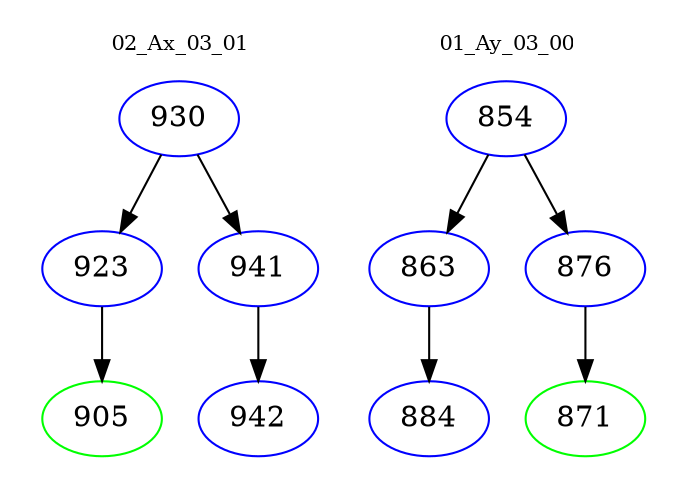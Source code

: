 digraph{
subgraph cluster_0 {
color = white
label = "02_Ax_03_01";
fontsize=10;
T0_930 [label="930", color="blue"]
T0_930 -> T0_923 [color="black"]
T0_923 [label="923", color="blue"]
T0_923 -> T0_905 [color="black"]
T0_905 [label="905", color="green"]
T0_930 -> T0_941 [color="black"]
T0_941 [label="941", color="blue"]
T0_941 -> T0_942 [color="black"]
T0_942 [label="942", color="blue"]
}
subgraph cluster_1 {
color = white
label = "01_Ay_03_00";
fontsize=10;
T1_854 [label="854", color="blue"]
T1_854 -> T1_863 [color="black"]
T1_863 [label="863", color="blue"]
T1_863 -> T1_884 [color="black"]
T1_884 [label="884", color="blue"]
T1_854 -> T1_876 [color="black"]
T1_876 [label="876", color="blue"]
T1_876 -> T1_871 [color="black"]
T1_871 [label="871", color="green"]
}
}
